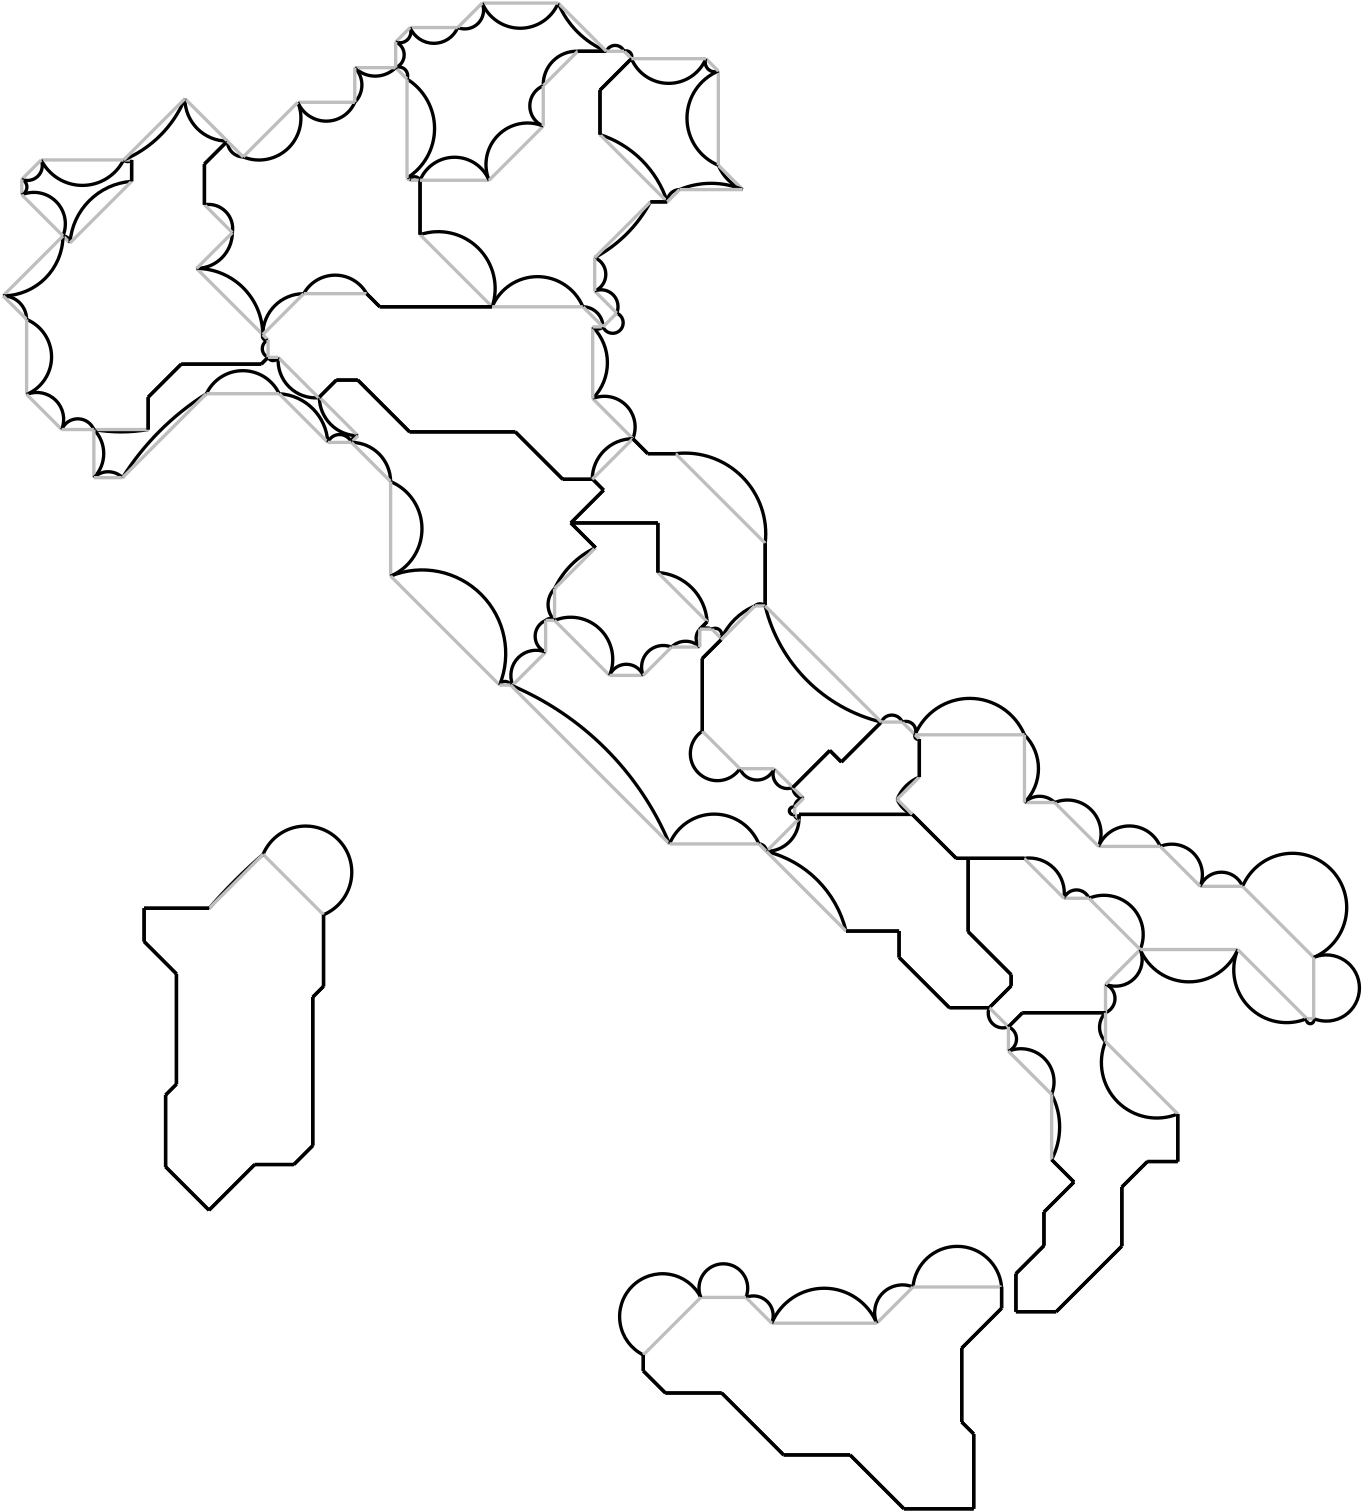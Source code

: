 <?xml version="1.0"?> 
<!DOCTYPE ipe SYSTEM "ipe.dtd"> 
<ipe version="70010" creator="Ipe 7.0.10"> 
<info created="D:20110803231932" modified="D:20110803231932"/> 
<ipestyle name="basic">
<pen name="heavier" value="0.8"/>
<pen name="fat" value="1.2"/>
<pen name="ultrafat" value="2"/>
<color name="red" value="1 0 0"/>
<color name="green" value="0 1 0"/>
<color name="blue" value="0 0 1"/>
<color name="yellow" value="1 1 0"/>
<color name="orange" value="1 0.647 0"/>
<color name="gold" value="1 0.843 0"/>
<color name="purple" value="0.627 0.125 0.941"/>
<color name="gray" value="0.745"/>
<color name="lightblue" value="0.678 0.847 0.902"/>
<color name="lightcyan" value="0.878 1 1"/>
<color name="lightgray" value="0.827"/>
<color name="lightgreen" value="0.565 0.933 0.565"/>
<color name="lightyellow" value="1 1 0.878"/>
<dashstyle name="dashed" value="[4] 0"/>
<dashstyle name="dotted" value="[1 3] 0"/>
<dashstyle name="dash dotted" value="[4 2 1 2] 0"/>
<dashstyle name="dash dot dotted" value="[4 2 1 2 1 2] 0"/>
</ipestyle>
<page>
<layer name="alpha"/>
<layer name="beta"/>
<view layers="beta alpha" active="beta"/>
<path layer="beta" stroke="black" pen="fat">
135.66 302.985 m 
112.23 302.985 l 
</path> 
<path layer="beta" stroke="black" pen="fat">
112.23 302.985 m 
112.23 290.99 l 
</path> 
<path layer="beta" stroke="black" pen="fat">
112.23 290.99 m 
123.871 279.348 l 
</path> 
<path layer="beta" stroke="black" pen="fat">
123.871 279.348 m 
123.871 239.644 l 
</path> 
<path layer="beta" stroke="black" pen="fat">
123.871 239.644 m 
119.96 235.733 l 
</path> 
<path layer="beta" stroke="black" pen="fat">
119.96 235.733 m 
119.96 209.906 l 
</path> 
<path layer="beta" stroke="black" pen="fat">
119.96 209.906 m 
135.589 194.278 l 
</path> 
<path layer="beta" stroke="black" pen="fat">
135.589 194.278 m 
152.019 210.708 l 
</path> 
<path layer="beta" stroke="black" pen="fat">
152.019 210.708 m 
166.127 210.708 l 
</path> 
<path layer="beta" stroke="black" pen="fat">
166.127 210.708 m 
172.941 217.521 l 
</path> 
<path layer="beta" stroke="black" pen="fat">
172.941 217.521 m 
172.941 270.994 l 
</path> 
<path layer="beta" stroke="black" pen="fat">
172.941 270.994 m 
176.822 274.875 l 
</path> 
<path layer="beta" stroke="black" pen="fat">
176.822 274.875 m 
176.822 300.64 l 
</path> 
<path layer="beta" stroke="black" pen="fat">
294.497 557.262 m 
300.568 557.262 l 
</path> 
<path layer="beta" stroke="black" pen="fat">
303.55 466.629 m 
293.548 466.629 l 
</path> 
<path layer="beta" stroke="black" pen="fat">
293.548 466.629 m 
288.166 472.011 l 
</path> 
<path layer="beta" stroke="black" pen="fat">
335.819 411.808 m 
335.819 434.36 l 
</path> 
<path layer="beta" stroke="black" pen="fat">
291.933 142.167 m 
291.933 136.42 l 
</path> 
<path layer="beta" stroke="black" pen="fat">
291.933 136.42 m 
299.884 128.47 l 
</path> 
<path layer="beta" stroke="black" pen="fat">
299.884 128.47 m 
320.155 128.47 l 
</path> 
<path layer="beta" stroke="black" pen="fat">
320.155 128.47 m 
342.467 106.158 l 
</path> 
<path layer="beta" stroke="black" pen="fat">
342.467 106.158 m 
366.384 106.158 l 
</path> 
<path layer="beta" stroke="black" pen="fat">
366.384 106.158 m 
385.754 86.7874 l 
</path> 
<path layer="beta" stroke="black" pen="fat">
385.754 86.7874 m 
410.885 86.7874 l 
</path> 
<path layer="beta" stroke="black" pen="fat">
410.885 86.7874 m 
410.885 113.716 l 
</path> 
<path layer="beta" stroke="black" pen="fat">
410.885 113.716 m 
406.568 118.034 l 
</path> 
<path layer="beta" stroke="black" pen="fat">
406.568 118.034 m 
406.568 144.618 l 
</path> 
<path layer="beta" stroke="black" pen="fat">
406.568 144.618 m 
420.922 158.972 l 
</path> 
<path layer="beta" stroke="black" pen="fat">
420.922 158.972 m 
420.922 166.633 l 
</path> 
<path layer="beta" stroke="black" pen="fat">
107.726 572.361 m 
107.726 564.655 l 
</path> 
<path layer="beta" stroke="black" pen="fat">
107.726 572.361 m 
2.04211 0 0 -2.04211 106.286 573.809 104.847 572.361 a 
</path> 
<path layer="alpha" stroke="gray" pen="fat">
107.726 572.361 m 
104.847 572.361 l 
</path> 
<path layer="beta" stroke="black" pen="fat">
83.0138 545.004 m 
2.53578 0 0 -2.53578 83.0088 542.468 85.5446 542.474 a 
</path> 
<path layer="alpha" stroke="gray" pen="fat">
83.0138 545.004 m 
85.5446 542.474 l 
</path> 
<path layer="beta" stroke="black" pen="fat">
85.5446 542.474 m 
23.9387 0 0 -23.9387 109.423 540.777 107.726 564.655 a 
</path> 
<path layer="alpha" stroke="gray" pen="fat">
85.5446 542.474 m 
107.726 564.655 l 
</path> 
<path layer="beta" stroke="black" pen="fat">
107.726 564.655 m 
107.726 572.361 l 
</path> 
<path layer="beta" stroke="black" pen="fat">
131.113 533.311 m 
23.951 0 0 -23.951 130.996 509.36 154.947 509.477 a 
</path> 
<path layer="alpha" stroke="gray" pen="fat">
131.113 533.311 m 
154.947 509.477 l 
</path> 
<path layer="beta" stroke="black" pen="fat">
143.994 546.192 m 
12.9586 0 0 -12.9586 131.035 546.269 131.113 533.311 a 
</path> 
<path layer="alpha" stroke="gray" pen="fat">
143.994 546.192 m 
131.113 533.311 l 
</path> 
<path layer="beta" stroke="black" pen="fat">
133.943 556.242 m 
8.71979 0 0 -8.71979 135.396 547.644 143.994 546.192 a 
</path> 
<path layer="alpha" stroke="gray" pen="fat">
133.943 556.242 m 
143.994 546.192 l 
</path> 
<path layer="beta" stroke="black" pen="fat">
133.943 570.883 m 
133.943 556.242 l 
</path> 
<path layer="beta" stroke="black" pen="fat">
142.206 579.146 m 
133.943 570.883 l 
</path> 
<path layer="beta" stroke="black" pen="fat">
113.694 475.317 m 
56.7333 0 0 -56.7333 103.913 531.201 94.1332 475.317 a 
</path> 
<path layer="alpha" stroke="gray" pen="fat">
113.694 475.317 m 
94.1332 475.317 l 
</path> 
<path layer="beta" stroke="black" pen="fat">
113.694 486.965 m 
113.694 475.317 l 
</path> 
<path layer="beta" stroke="black" pen="fat">
125.583 498.855 m 
113.694 486.965 l 
</path> 
<path layer="beta" stroke="black" pen="fat">
154.4 498.855 m 
125.583 498.855 l 
</path> 
<path layer="beta" stroke="black" pen="fat">
156.862 501.317 m 
154.4 498.855 l 
</path> 
<path layer="beta" stroke="black" pen="fat">
155.069 322.394 m 
-16.6108 0 0 16.6108 170.379 315.95 176.822 300.64 a 
</path> 
<path layer="alpha" stroke="gray" pen="fat">
155.069 322.394 m 
176.822 300.64 l 
</path> 
<path layer="beta" stroke="black" pen="fat">
135.66 302.985 m 
190.008 0 0 -190.008 279.369 178.684 155.069 322.394 a 
</path> 
<path layer="alpha" stroke="gray" pen="fat">
135.66 302.985 m 
155.069 322.394 l 
</path> 
<path layer="beta" stroke="black" pen="fat">
112.23 302.985 m 
135.66 302.985 l 
</path> 
<path layer="beta" stroke="black" pen="fat">
112.23 290.99 m 
112.23 302.985 l 
</path> 
<path layer="beta" stroke="black" pen="fat">
123.871 279.348 m 
112.23 290.99 l 
</path> 
<path layer="beta" stroke="black" pen="fat">
123.871 239.644 m 
123.871 279.348 l 
</path> 
<path layer="beta" stroke="black" pen="fat">
119.96 235.733 m 
123.871 239.644 l 
</path> 
<path layer="beta" stroke="black" pen="fat">
119.96 209.906 m 
119.96 235.733 l 
</path> 
<path layer="beta" stroke="black" pen="fat">
135.589 194.278 m 
119.96 209.906 l 
</path> 
<path layer="beta" stroke="black" pen="fat">
152.019 210.708 m 
135.589 194.278 l 
</path> 
<path layer="beta" stroke="black" pen="fat">
166.127 210.708 m 
152.019 210.708 l 
</path> 
<path layer="beta" stroke="black" pen="fat">
172.941 217.521 m 
166.127 210.708 l 
</path> 
<path layer="beta" stroke="black" pen="fat">
172.941 270.994 m 
172.941 217.521 l 
</path> 
<path layer="beta" stroke="black" pen="fat">
176.822 274.875 m 
172.941 270.994 l 
</path> 
<path layer="beta" stroke="black" pen="fat">
176.822 300.64 m 
176.822 274.875 l 
</path> 
<path layer="beta" stroke="black" pen="fat">
113.694 475.317 m 
113.694 486.965 l 
</path> 
<path layer="beta" stroke="black" pen="fat">
113.694 486.965 m 
125.583 498.855 l 
</path> 
<path layer="beta" stroke="black" pen="fat">
125.583 498.855 m 
154.4 498.855 l 
</path> 
<path layer="beta" stroke="black" pen="fat">
154.4 498.855 m 
156.862 501.317 l 
</path> 
<path layer="beta" stroke="black" pen="fat">
133.943 556.242 m 
133.943 570.883 l 
</path> 
<path layer="beta" stroke="black" pen="fat">
133.943 570.883 m 
142.206 579.146 l 
</path> 
<path layer="beta" stroke="black" pen="fat">
211.568 545.464 m 
20.4747 0 0 -20.4747 218.131 526.07 237.525 519.506 a 
</path> 
<path layer="alpha" stroke="gray" pen="fat">
211.568 545.464 m 
237.525 519.506 l 
</path> 
<path layer="beta" stroke="black" pen="fat">
211.568 565.043 m 
211.568 545.464 l 
</path> 
<path layer="beta" stroke="black" pen="fat">
207.705 565.043 m 
2.091 0 0 -2.091 209.636 564.242 211.568 565.043 a 
</path> 
<path layer="alpha" stroke="gray" pen="fat">
207.705 565.043 m 
211.568 565.043 l 
</path> 
<path layer="beta" stroke="black" pen="fat">
206.875 565.873 m 
0.636057 0 0 -0.636057 207.116 565.285 207.705 565.043 a 
</path> 
<path layer="alpha" stroke="gray" pen="fat">
206.875 565.873 m 
207.705 565.043 l 
</path> 
<path layer="beta" stroke="black" pen="fat">
206.875 601.491 m 
20.9469 0 0 -20.9469 195.847 583.682 206.875 565.873 a 
</path> 
<path layer="alpha" stroke="gray" pen="fat">
206.875 601.491 m 
206.875 565.873 l 
</path> 
<path layer="beta" stroke="black" pen="fat">
202.789 605.578 m 
3.134 0 0 -3.134 203.974 602.677 206.875 601.491 a 
</path> 
<path layer="alpha" stroke="gray" pen="fat">
202.789 605.578 m 
206.875 601.491 l 
</path> 
<path layer="beta" stroke="black" pen="fat">
197.06 519.506 m 
192.338 524.228 l 
</path> 
<path layer="beta" stroke="black" pen="fat">
237.525 519.506 m 
197.06 519.506 l 
</path> 
<path layer="beta" stroke="black" pen="fat">
189.243 473.06 m 
14.0103 0 0 -14.0103 189.318 487.07 175.308 486.996 a 
</path> 
<path layer="alpha" stroke="gray" pen="fat">
189.243 473.06 m 
175.308 486.996 l 
</path> 
<path layer="beta" stroke="black" pen="fat">
186.87 470.687 m 
2.38723 0 0 -2.38723 189.257 470.673 189.243 473.06 a 
</path> 
<path layer="alpha" stroke="gray" pen="fat">
186.87 470.687 m 
189.243 473.06 l 
</path> 
<path layer="beta" stroke="black" pen="fat">
273.74 457.4 m 
277.649 453.49 l 
</path> 
<path layer="beta" stroke="black" pen="fat">
273.555 457.4 m 
273.74 457.4 l 
</path> 
<path layer="beta" stroke="black" pen="fat">
277.649 453.49 m 
265.851 441.692 l 
</path> 
<path layer="beta" stroke="black" pen="fat">
262.937 457.4 m 
273.555 457.4 l 
</path> 
<path layer="beta" stroke="black" pen="fat">
245.857 474.48 m 
262.937 457.4 l 
</path> 
<path layer="beta" stroke="black" pen="fat">
207.794 474.48 m 
245.857 474.48 l 
</path> 
<path layer="beta" stroke="black" pen="fat">
189.156 493.118 m 
207.794 474.48 l 
</path> 
<path layer="beta" stroke="black" pen="fat">
181.43 493.118 m 
189.156 493.118 l 
</path> 
<path layer="beta" stroke="black" pen="fat">
175.308 486.996 m 
181.43 493.118 l 
</path> 
<path layer="beta" stroke="black" pen="fat">
265.851 441.692 m 
274.765 432.778 l 
</path> 
<path layer="beta" stroke="black" pen="fat">
278.643 611.499 m 
268.345 611.499 l 
</path> 
<path layer="beta" stroke="black" pen="fat">
156.862 507.561 m 
1.46818 0 0 -1.46818 156.305 508.92 154.947 509.477 a 
</path> 
<path layer="alpha" stroke="gray" pen="fat">
156.862 507.561 m 
154.947 509.477 l 
</path> 
<path layer="beta" stroke="black" pen="fat">
156.862 501.317 m 
3.38313 0 0 -3.38313 158.165 504.439 156.862 507.561 a 
</path> 
<path layer="alpha" stroke="gray" pen="fat">
156.862 501.317 m 
156.862 507.561 l 
</path> 
<path layer="beta" stroke="black" pen="fat">
175.308 486.996 m 
0.20293 0 0 -0.20293 175.111 486.947 175.061 486.75 a 
</path> 
<path layer="alpha" stroke="gray" pen="fat">
175.308 486.996 m 
175.061 486.75 l 
</path> 
<path layer="beta" stroke="black" pen="fat">
175.061 486.75 m 
13.5433 0 0 -13.5433 173.995 500.251 160.494 501.317 a 
</path> 
<path layer="alpha" stroke="gray" pen="fat">
175.061 486.75 m 
160.494 501.317 l 
</path> 
<path layer="beta" stroke="black" pen="fat">
160.494 501.317 m 
1.97204 0 0 -1.97204 158.678 502.086 156.862 501.317 a 
</path> 
<path layer="alpha" stroke="gray" pen="fat">
160.494 501.317 m 
156.862 501.317 l 
</path> 
<path layer="beta" stroke="black" pen="fat">
154.947 509.477 m 
14.8004 0 0 -14.8004 169.747 509.428 169.698 524.228 a 
</path> 
<path layer="alpha" stroke="gray" pen="fat">
154.947 509.477 m 
169.698 524.228 l 
</path> 
<path layer="beta" stroke="black" pen="fat">
169.698 524.228 m 
12.9482 0 0 -12.9482 181.018 517.942 192.338 524.228 a 
</path> 
<path layer="alpha" stroke="gray" pen="fat">
169.698 524.228 m 
192.338 524.228 l 
</path> 
<path layer="beta" stroke="black" pen="fat">
192.338 524.228 m 
197.06 519.506 l 
</path> 
<path layer="beta" stroke="black" pen="fat">
197.06 519.506 m 
237.525 519.506 l 
</path> 
<path layer="beta" stroke="black" pen="fat">
273.555 457.4 m 
262.937 457.4 l 
</path> 
<path layer="beta" stroke="black" pen="fat">
262.937 457.4 m 
245.857 474.48 l 
</path> 
<path layer="beta" stroke="black" pen="fat">
245.857 474.48 m 
207.794 474.48 l 
</path> 
<path layer="beta" stroke="black" pen="fat">
207.794 474.48 m 
189.156 493.118 l 
</path> 
<path layer="beta" stroke="black" pen="fat">
189.156 493.118 m 
181.43 493.118 l 
</path> 
<path layer="beta" stroke="black" pen="fat">
181.43 493.118 m 
175.308 486.996 l 
</path> 
<path layer="beta" stroke="black" pen="fat">
273.72 486.456 m 
11.0742 0 0 -11.0742 277.918 476.208 288.166 472.011 a 
</path> 
<path layer="alpha" stroke="gray" pen="fat">
273.72 486.456 m 
288.166 472.011 l 
</path> 
<path layer="beta" stroke="black" pen="fat">
273.72 512.265 m 
18.3614 0 0 -18.3614 260.658 499.36 273.72 486.456 a 
</path> 
<path layer="alpha" stroke="gray" pen="fat">
273.72 512.265 m 
273.72 486.456 l 
</path> 
<path layer="beta" stroke="black" pen="fat">
277.435 512.265 m 
2.62806 0 0 -2.62806 275.577 514.124 273.72 512.265 a 
</path> 
<path layer="alpha" stroke="gray" pen="fat">
277.435 512.265 m 
273.72 512.265 l 
</path> 
<path layer="beta" stroke="black" pen="fat">
270.194 519.506 m 
7.29047 0 0 -7.29047 270.144 512.216 277.435 512.265 a 
</path> 
<path layer="alpha" stroke="gray" pen="fat">
270.194 519.506 m 
277.435 512.265 l 
</path> 
<path layer="beta" stroke="black" pen="fat">
237.525 519.506 m 
17.7217 0 0 -17.7217 253.859 512.633 270.194 519.506 a 
</path> 
<path layer="alpha" stroke="gray" pen="fat">
237.525 519.506 m 
270.194 519.506 l 
</path> 
<path layer="beta" stroke="black" pen="fat">
211.568 545.464 m 
211.568 565.043 l 
</path> 
<path layer="beta" stroke="black" pen="fat">
211.568 565.043 m 
13.4449 0 0 -13.4449 223.986 559.891 236.405 565.043 a 
</path> 
<path layer="alpha" stroke="gray" pen="fat">
211.568 565.043 m 
236.405 565.043 l 
</path> 
<path layer="beta" stroke="black" pen="fat">
236.405 565.043 m 
14.9771 0 0 -14.9771 250.277 570.689 255.923 584.561 a 
</path> 
<path layer="alpha" stroke="gray" pen="fat">
236.405 565.043 m 
255.923 584.561 l 
</path> 
<path layer="beta" stroke="black" pen="fat">
255.923 584.561 m 
7.85784 0 0 -7.85784 258.935 591.818 255.923 599.076 a 
</path> 
<path layer="alpha" stroke="gray" pen="fat">
255.923 584.561 m 
255.923 599.076 l 
</path> 
<path layer="beta" stroke="black" pen="fat">
255.923 599.076 m 
12.0177 0 0 -12.0177 267.933 599.488 268.345 611.499 a 
</path> 
<path layer="alpha" stroke="gray" pen="fat">
255.923 599.076 m 
268.345 611.499 l 
</path> 
<path layer="beta" stroke="black" pen="fat">
268.345 611.499 m 
278.643 611.499 l 
</path> 
<path layer="beta" stroke="black" pen="fat">
276.341 581.489 m 
37.5757 0 0 -37.5757 264.806 545.727 300.568 557.262 a 
</path> 
<path layer="alpha" stroke="gray" pen="fat">
276.341 581.489 m 
300.568 557.262 l 
</path> 
<path layer="beta" stroke="black" pen="fat">
276.341 597.504 m 
276.341 581.489 l 
</path> 
<path layer="beta" stroke="black" pen="fat">
287.663 608.825 m 
276.341 597.504 l 
</path> 
<path layer="beta" stroke="black" pen="fat">
284.989 611.499 m 
2.05373 0 0 -2.05373 285.759 609.595 287.663 608.825 a 
</path> 
<path layer="alpha" stroke="gray" pen="fat">
284.989 611.499 m 
287.663 608.825 l 
</path> 
<path layer="beta" stroke="black" pen="fat">
278.643 611.499 m 
3.44675 0 0 -3.44675 281.816 610.153 284.989 611.499 a 
</path> 
<path layer="alpha" stroke="gray" pen="fat">
278.643 611.499 m 
284.989 611.499 l 
</path> 
<path layer="beta" stroke="black" pen="fat">
282.385 517.215 m 
-3.77664 0 0 3.77664 280.913 513.737 277.435 512.265 a 
</path> 
<path layer="alpha" stroke="gray" pen="fat">
282.385 517.215 m 
277.435 512.265 l 
</path> 
<path layer="beta" stroke="black" pen="fat">
274.433 525.167 m 
6.0963 0 0 -6.0963 276.743 519.526 282.385 517.215 a 
</path> 
<path layer="alpha" stroke="gray" pen="fat">
274.433 525.167 m 
282.385 517.215 l 
</path> 
<path layer="beta" stroke="black" pen="fat">
274.433 537.198 m 
6.51651 0 0 -6.51651 271.927 531.182 274.433 525.167 a 
</path> 
<path layer="alpha" stroke="gray" pen="fat">
274.433 537.198 m 
274.433 525.167 l 
</path> 
<path layer="beta" stroke="black" pen="fat">
294.497 557.262 m 
48.9612 0 0 -48.9612 251.329 580.365 274.433 537.198 a 
</path> 
<path layer="alpha" stroke="gray" pen="fat">
294.497 557.262 m 
274.433 537.198 l 
</path> 
<path layer="beta" stroke="black" pen="fat">
300.568 557.262 m 
294.497 557.262 l 
</path> 
<path layer="beta" stroke="black" pen="fat">
259.998 406.593 m 
8.12546 0 0 -8.12546 265.78 412.302 259.998 418.011 a 
</path> 
<path layer="alpha" stroke="gray" pen="fat">
259.998 406.593 m 
259.998 418.011 l 
</path> 
<path layer="beta" stroke="black" pen="fat">
259.998 418.011 m 
30.7458 0 0 -30.7458 287.83 404.946 274.765 432.778 a 
</path> 
<path layer="alpha" stroke="gray" pen="fat">
259.998 418.011 m 
274.765 432.778 l 
</path> 
<path layer="beta" stroke="black" pen="fat">
274.765 432.778 m 
265.851 441.692 l 
</path> 
<path layer="beta" stroke="black" pen="fat">
297.184 423.834 m 
18.9274 0 0 -18.9274 296.026 404.942 314.918 406.1 a 
</path> 
<path layer="alpha" stroke="gray" pen="fat">
297.184 423.834 m 
314.918 406.1 l 
</path> 
<path layer="beta" stroke="black" pen="fat">
297.184 441.692 m 
297.184 423.834 l 
</path> 
<path layer="beta" stroke="black" pen="fat">
265.851 441.692 m 
297.184 441.692 l 
</path> 
<path layer="beta" stroke="black" pen="fat">
314.918 406.1 m 
312.277 403.458 l 
</path> 
<path layer="beta" stroke="black" pen="fat">
276.341 581.489 m 
276.341 597.504 l 
</path> 
<path layer="beta" stroke="black" pen="fat">
276.341 597.504 m 
287.663 608.825 l 
</path> 
<path layer="beta" stroke="black" pen="fat">
277.649 453.49 m 
273.74 457.4 l 
</path> 
<path layer="beta" stroke="black" pen="fat">
273.74 457.4 m 
273.555 457.4 l 
</path> 
<path layer="beta" stroke="black" pen="fat">
265.851 441.692 m 
277.649 453.49 l 
</path> 
<path layer="beta" stroke="black" pen="fat">
273.555 457.4 m 
14.6643 0 0 -14.6643 288.219 457.347 288.166 472.011 a 
</path> 
<path layer="alpha" stroke="gray" pen="fat">
273.555 457.4 m 
288.166 472.011 l 
</path> 
<path layer="beta" stroke="black" pen="fat">
297.184 423.834 m 
297.184 441.692 l 
</path> 
<path layer="beta" stroke="black" pen="fat">
297.184 441.692 m 
265.851 441.692 l 
</path> 
<path layer="beta" stroke="black" pen="fat">
312.277 403.458 m 
314.918 406.1 l 
</path> 
<path layer="beta" stroke="black" pen="fat">
303.55 466.629 m 
29.0567 0 0 -29.0567 306.963 437.773 335.819 434.36 a 
</path> 
<path layer="alpha" stroke="gray" pen="fat">
303.55 466.629 m 
335.819 434.36 l 
</path> 
<path layer="beta" stroke="black" pen="fat">
293.548 466.629 m 
303.55 466.629 l 
</path> 
<path layer="beta" stroke="black" pen="fat">
288.166 472.011 m 
293.548 466.629 l 
</path> 
<path layer="beta" stroke="black" pen="fat">
335.819 434.36 m 
335.819 411.808 l 
</path> 
<path layer="beta" stroke="black" pen="fat">
244.161 383.331 m 
0.418904 0 0 -0.418904 244.547 383.169 244.934 383.331 a 
</path> 
<path layer="alpha" stroke="gray" pen="fat">
244.161 383.331 m 
244.934 383.331 l 
</path> 
<path layer="beta" stroke="black" pen="fat">
244.934 383.331 m 
9.08247 0 0 -9.08247 253.34 386.77 256.779 395.176 a 
</path> 
<path layer="alpha" stroke="gray" pen="fat">
244.934 383.331 m 
256.779 395.176 l 
</path> 
<path layer="beta" stroke="black" pen="fat">
256.779 395.176 m 
6.20151 0 0 -6.20151 259.202 400.884 256.779 406.593 a 
</path> 
<path layer="alpha" stroke="gray" pen="fat">
256.779 395.176 m 
256.779 406.593 l 
</path> 
<path layer="beta" stroke="black" pen="fat">
256.779 406.593 m 
2.2868 0 0 -2.2868 258.388 404.969 259.998 406.593 a 
</path> 
<path layer="alpha" stroke="gray" pen="fat">
256.779 406.593 m 
259.998 406.593 l 
</path> 
<path layer="beta" stroke="black" pen="fat">
259.998 406.593 m 
15.1524 0 0 -15.1524 265.787 392.59 279.79 386.801 a 
</path> 
<path layer="alpha" stroke="gray" pen="fat">
259.998 406.593 m 
279.79 386.801 l 
</path> 
<path layer="beta" stroke="black" pen="fat">
279.79 386.801 m 
6.57142 0 0 -6.57142 285.842 384.24 291.894 386.801 a 
</path> 
<path layer="alpha" stroke="gray" pen="fat">
279.79 386.801 m 
291.894 386.801 l 
</path> 
<path layer="beta" stroke="black" pen="fat">
291.894 386.801 m 
7.81395 0 0 -7.81395 299.124 389.765 302.088 396.995 a 
</path> 
<path layer="alpha" stroke="gray" pen="fat">
291.894 386.801 m 
302.088 396.995 l 
</path> 
<path layer="beta" stroke="black" pen="fat">
302.088 396.995 m 
7.22808 0 0 -7.22808 307.182 391.868 312.277 396.995 a 
</path> 
<path layer="alpha" stroke="gray" pen="fat">
302.088 396.995 m 
312.277 396.995 l 
</path> 
<path layer="beta" stroke="black" pen="fat">
312.277 396.995 m 
4.593 0 0 -4.593 315.541 400.227 312.277 403.458 a 
</path> 
<path layer="alpha" stroke="gray" pen="fat">
312.277 396.995 m 
312.277 403.458 l 
</path> 
<path layer="beta" stroke="black" pen="fat">
312.277 403.458 m 
5.74721 0 0 -5.74721 314.462 398.143 316.648 403.458 a 
</path> 
<path layer="alpha" stroke="gray" pen="fat">
312.277 403.458 m 
316.648 403.458 l 
</path> 
<path layer="beta" stroke="black" pen="fat">
316.648 403.458 m 
2.37688 0 0 -2.37688 317.815 401.388 319.886 400.22 a 
</path> 
<path layer="alpha" stroke="gray" pen="fat">
316.648 403.458 m 
319.886 400.22 l 
</path> 
<path layer="beta" stroke="black" pen="fat">
319.886 400.22 m 
0.54583 0 0 -0.54583 319.439 399.907 319.886 399.593 a 
</path> 
<path layer="alpha" stroke="gray" pen="fat">
319.886 400.22 m 
319.886 399.593 l 
</path> 
<path layer="beta" stroke="black" pen="fat">
313.186 392.893 m 
313.186 366.736 l 
</path> 
<path layer="beta" stroke="black" pen="fat">
319.886 399.593 m 
313.186 392.893 l 
</path> 
<path layer="beta" stroke="black" pen="fat">
347.996 335.196 m 
11.8148 0 0 -11.8148 336.181 335.253 336.238 323.438 a 
</path> 
<path layer="alpha" stroke="gray" pen="fat">
347.996 335.196 m 
336.238 323.438 l 
</path> 
<path layer="beta" stroke="black" pen="fat">
319.886 399.593 m 
22.7349 0 0 -22.7349 340.864 390.83 332.1 411.808 a 
</path> 
<path layer="alpha" stroke="gray" pen="fat">
319.886 399.593 m 
332.1 411.808 l 
</path> 
<path layer="beta" stroke="black" pen="fat">
332.1 411.808 m 
2.6329 0 0 -2.6329 333.959 409.944 335.819 411.808 a 
</path> 
<path layer="alpha" stroke="gray" pen="fat">
332.1 411.808 m 
335.819 411.808 l 
</path> 
<path layer="beta" stroke="black" pen="fat">
345.792 346.461 m 
5.17239 0 0 -5.17239 343.815 351.241 339.035 353.217 a 
</path> 
<path layer="alpha" stroke="gray" pen="fat">
345.792 346.461 m 
339.035 353.217 l 
</path> 
<path layer="beta" stroke="black" pen="fat">
339.035 353.217 m 
6.69122 0 0 -6.69122 332.869 355.817 326.704 353.217 a 
</path> 
<path layer="alpha" stroke="gray" pen="fat">
339.035 353.217 m 
326.704 353.217 l 
</path> 
<path layer="beta" stroke="black" pen="fat">
326.704 353.217 m 
-9.74358 0 0 9.74358 318.61 358.642 313.186 366.736 a 
</path> 
<path layer="alpha" stroke="gray" pen="fat">
326.704 353.217 m 
313.186 366.736 l 
</path> 
<path layer="beta" stroke="black" pen="fat">
313.186 366.736 m 
313.186 392.893 l 
</path> 
<path layer="beta" stroke="black" pen="fat">
313.186 392.893 m 
319.886 399.593 l 
</path> 
<path layer="beta" stroke="black" pen="fat">
359.093 359.762 m 
345.792 346.461 l 
</path> 
<path layer="beta" stroke="black" pen="fat">
363.241 355.614 m 
359.093 359.762 l 
</path> 
<path layer="beta" stroke="black" pen="fat">
377.627 370 m 
363.241 355.614 l 
</path> 
<path layer="beta" stroke="black" pen="fat">
349.671 342.582 m 
3.88541 0 0 -3.88541 349.677 346.467 345.792 346.461 a 
</path> 
<path layer="alpha" stroke="gray" pen="fat">
349.671 342.582 m 
345.792 346.461 l 
</path> 
<path layer="beta" stroke="black" pen="fat">
347.996 335.196 m 
1.58484 0 0 -1.58484 348.004 336.781 346.419 336.772 a 
</path> 
<path layer="alpha" stroke="gray" pen="fat">
347.996 335.196 m 
346.419 336.772 l 
</path> 
<path layer="beta" stroke="black" pen="fat">
346.419 336.772 m 
-1.38093 0 0 1.38093 345.898 338.051 346.419 339.33 a 
</path> 
<path layer="alpha" stroke="gray" pen="fat">
346.419 336.772 m 
346.419 339.33 l 
</path> 
<path layer="beta" stroke="black" pen="fat">
346.419 339.33 m 
3.26385 0 0 -3.26385 349.683 339.318 349.671 342.582 a 
</path> 
<path layer="alpha" stroke="gray" pen="fat">
346.419 339.33 m 
349.671 342.582 l 
</path> 
<path layer="beta" stroke="black" pen="fat">
345.792 346.461 m 
359.093 359.762 l 
</path> 
<path layer="beta" stroke="black" pen="fat">
359.093 359.762 m 
363.241 355.614 l 
</path> 
<path layer="beta" stroke="black" pen="fat">
363.241 355.614 m 
377.627 370 l 
</path> 
<path layer="beta" stroke="black" pen="fat">
391.318 363.868 m 
391.318 350.202 l 
</path> 
<path layer="beta" stroke="black" pen="fat">
385.186 370 m 
3.51604 0 0 -3.51604 386.503 366.74 389.763 365.422 a 
</path> 
<path layer="alpha" stroke="gray" pen="fat">
385.186 370 m 
389.763 365.422 l 
</path> 
<path layer="beta" stroke="black" pen="fat">
377.627 370 m 
4.09889 0 0 -4.09889 381.406 368.414 385.186 370 a 
</path> 
<path layer="alpha" stroke="gray" pen="fat">
377.627 370 m 
385.186 370 l 
</path> 
<path layer="beta" stroke="black" pen="fat">
347.996 336.758 m 
347.996 335.196 l 
</path> 
<path layer="beta" stroke="black" pen="fat">
388.787 336.758 m 
347.996 336.758 l 
</path> 
<path layer="beta" stroke="black" pen="fat">
389.024 166.633 m 
16.0092 0 0 -16.0092 404.973 165.246 420.922 166.633 a 
</path> 
<path layer="alpha" stroke="gray" pen="fat">
389.024 166.633 m 
420.922 166.633 l 
</path> 
<path layer="beta" stroke="black" pen="fat">
375.977 153.586 m 
9.99315 0 0 -9.99315 385.216 157.394 389.024 166.633 a 
</path> 
<path layer="alpha" stroke="gray" pen="fat">
375.977 153.586 m 
389.024 166.633 l 
</path> 
<path layer="beta" stroke="black" pen="fat">
338.167 153.586 m 
20.4858 0 0 -20.4858 357.072 145.695 375.977 153.586 a 
</path> 
<path layer="alpha" stroke="gray" pen="fat">
338.167 153.586 m 
375.977 153.586 l 
</path> 
<path layer="beta" stroke="black" pen="fat">
328.878 162.875 m 
7.1109 0 0 -7.1109 331.596 156.304 338.167 153.586 a 
</path> 
<path layer="alpha" stroke="gray" pen="fat">
328.878 162.875 m 
338.167 153.586 l 
</path> 
<path layer="beta" stroke="black" pen="fat">
312.641 162.875 m 
-8.77445 0 0 8.77445 320.759 166.204 328.878 162.875 a 
</path> 
<path layer="alpha" stroke="gray" pen="fat">
312.641 162.875 m 
328.878 162.875 l 
</path> 
<path layer="beta" stroke="black" pen="fat">
291.933 142.167 m 
-15.4324 0 0 15.4324 298.841 155.967 312.641 162.875 a 
</path> 
<path layer="alpha" stroke="gray" pen="fat">
291.933 142.167 m 
312.641 162.875 l 
</path> 
<path layer="beta" stroke="black" pen="fat">
291.933 136.42 m 
291.933 142.167 l 
</path> 
<path layer="beta" stroke="black" pen="fat">
299.884 128.47 m 
291.933 136.42 l 
</path> 
<path layer="beta" stroke="black" pen="fat">
320.155 128.47 m 
299.884 128.47 l 
</path> 
<path layer="beta" stroke="black" pen="fat">
342.467 106.158 m 
320.155 128.47 l 
</path> 
<path layer="beta" stroke="black" pen="fat">
366.384 106.158 m 
342.467 106.158 l 
</path> 
<path layer="beta" stroke="black" pen="fat">
385.754 86.7874 m 
366.384 106.158 l 
</path> 
<path layer="beta" stroke="black" pen="fat">
410.885 86.7874 m 
385.754 86.7874 l 
</path> 
<path layer="beta" stroke="black" pen="fat">
410.885 113.716 m 
410.885 86.7874 l 
</path> 
<path layer="beta" stroke="black" pen="fat">
406.568 118.034 m 
410.885 113.716 l 
</path> 
<path layer="beta" stroke="black" pen="fat">
406.568 144.618 m 
406.568 118.034 l 
</path> 
<path layer="beta" stroke="black" pen="fat">
420.922 158.972 m 
406.568 144.618 l 
</path> 
<path layer="beta" stroke="black" pen="fat">
420.922 166.633 m 
420.922 158.972 l 
</path> 
<path layer="beta" stroke="black" pen="fat">
347.996 335.196 m 
347.996 336.758 l 
</path> 
<path layer="beta" stroke="black" pen="fat">
347.996 336.758 m 
388.787 336.758 l 
</path> 
<path layer="beta" stroke="black" pen="fat">
408.892 294.535 m 
424.365 279.063 l 
</path> 
<path layer="beta" stroke="black" pen="fat">
408.892 320.936 m 
408.892 294.535 l 
</path> 
<path layer="beta" stroke="black" pen="fat">
424.365 275.05 m 
416.495 267.18 l 
</path> 
<path layer="beta" stroke="black" pen="fat">
424.365 279.063 m 
424.365 275.05 l 
</path> 
<path layer="beta" stroke="black" pen="fat">
404.61 320.936 m 
408.892 320.936 l 
</path> 
<path layer="beta" stroke="black" pen="fat">
388.787 336.758 m 
404.61 320.936 l 
</path> 
<path layer="beta" stroke="black" pen="fat">
384.018 294.755 m 
364.921 294.755 l 
</path> 
<path layer="beta" stroke="black" pen="fat">
384.018 285.284 m 
384.018 294.755 l 
</path> 
<path layer="beta" stroke="black" pen="fat">
402.122 267.18 m 
384.018 285.284 l 
</path> 
<path layer="beta" stroke="black" pen="fat">
416.495 267.18 m 
402.122 267.18 l 
</path> 
<path layer="beta" stroke="black" pen="fat">
424.365 279.063 m 
408.892 294.535 l 
</path> 
<path layer="beta" stroke="black" pen="fat">
408.892 294.535 m 
408.892 320.936 l 
</path> 
<path layer="beta" stroke="black" pen="fat">
416.495 267.18 m 
424.365 275.05 l 
</path> 
<path layer="beta" stroke="black" pen="fat">
424.365 275.05 m 
424.365 279.063 l 
</path> 
<path layer="beta" stroke="black" pen="fat">
452.374 306.569 m 
14.1315 0 0 -14.1315 457.774 293.51 470.833 288.11 a 
</path> 
<path layer="alpha" stroke="gray" pen="fat">
452.374 306.569 m 
470.833 288.11 l 
</path> 
<path layer="beta" stroke="black" pen="fat">
443.378 306.569 m 
4.86861 0 0 -4.86861 447.876 304.706 452.374 306.569 a 
</path> 
<path layer="alpha" stroke="gray" pen="fat">
443.378 306.569 m 
452.374 306.569 l 
</path> 
<path layer="beta" stroke="black" pen="fat">
429.011 320.936 m 
12.6791 0 0 -12.6791 430.83 308.388 443.378 306.569 a 
</path> 
<path layer="alpha" stroke="gray" pen="fat">
429.011 320.936 m 
443.378 306.569 l 
</path> 
<path layer="beta" stroke="black" pen="fat">
408.892 320.936 m 
429.011 320.936 l 
</path> 
<path layer="beta" stroke="black" pen="fat">
423.381 260.294 m 
5.29 0 0 -5.29 421.4 265.199 416.495 267.18 a 
</path> 
<path layer="alpha" stroke="gray" pen="fat">
423.381 260.294 m 
416.495 267.18 l 
</path> 
<path layer="beta" stroke="black" pen="fat">
458.333 275.61 m 
5.55495 0 0 -5.55495 456.198 270.482 458.333 265.353 a 
</path> 
<path layer="alpha" stroke="gray" pen="fat">
458.333 275.61 m 
458.333 265.353 l 
</path> 
<path layer="beta" stroke="black" pen="fat">
470.833 288.11 m 
9.59988 0 0 -9.59988 461.934 284.509 458.333 275.61 a 
</path> 
<path layer="alpha" stroke="gray" pen="fat">
470.833 288.11 m 
458.333 275.61 l 
</path> 
<path layer="beta" stroke="black" pen="fat">
428.44 265.353 m 
423.381 260.294 l 
</path> 
<path layer="beta" stroke="black" pen="fat">
458.333 265.353 m 
428.44 265.353 l 
</path> 
<path layer="beta" stroke="black" pen="fat">
423.381 260.294 m 
428.44 265.353 l 
</path> 
<path layer="beta" stroke="black" pen="fat">
428.44 265.353 m 
458.333 265.353 l 
</path> 
<path layer="beta" stroke="black" pen="fat">
446.987 204.413 m 
438.932 212.468 l 
</path> 
<path layer="beta" stroke="black" pen="fat">
436.168 193.594 m 
446.987 204.413 l 
</path> 
<path layer="beta" stroke="black" pen="fat">
436.168 181.503 m 
436.168 193.594 l 
</path> 
<path layer="beta" stroke="black" pen="fat">
426.074 171.409 m 
436.168 181.503 l 
</path> 
<path layer="beta" stroke="black" pen="fat">
426.074 157.721 m 
426.074 171.409 l 
</path> 
<path layer="beta" stroke="black" pen="fat">
440.576 157.721 m 
426.074 157.721 l 
</path> 
<path layer="beta" stroke="black" pen="fat">
464.21 181.354 m 
440.576 157.721 l 
</path> 
<path layer="beta" stroke="black" pen="fat">
464.21 202.598 m 
464.21 181.354 l 
</path> 
<path layer="beta" stroke="black" pen="fat">
473.394 211.783 m 
464.21 202.598 l 
</path> 
<path layer="beta" stroke="black" pen="fat">
484.342 211.783 m 
473.394 211.783 l 
</path> 
<path layer="beta" stroke="black" pen="fat">
484.342 228.933 m 
484.342 211.783 l 
</path> 
<path layer="beta" stroke="black" pen="fat">
391.318 363.868 m 
1.19155 0 0 -1.19155 390.865 364.97 389.763 365.422 a 
</path> 
<path layer="alpha" stroke="gray" pen="fat">
391.318 363.868 m 
389.763 365.422 l 
</path> 
<path layer="beta" stroke="black" pen="fat">
388.787 336.758 m 
10.1577 0 0 -10.1577 392.704 346.13 383.331 342.215 a 
</path> 
<path layer="alpha" stroke="gray" pen="fat">
388.787 336.758 m 
383.331 342.215 l 
</path> 
<path layer="beta" stroke="black" pen="fat">
383.331 342.215 m 
14.503 0 0 -14.503 396.77 336.763 391.318 350.202 a 
</path> 
<path layer="alpha" stroke="gray" pen="fat">
383.331 342.215 m 
391.318 350.202 l 
</path> 
<path layer="beta" stroke="black" pen="fat">
391.318 350.202 m 
391.318 363.868 l 
</path> 
<path layer="beta" stroke="black" pen="fat">
408.892 320.936 m 
404.61 320.936 l 
</path> 
<path layer="beta" stroke="black" pen="fat">
404.61 320.936 m 
388.787 336.758 l 
</path> 
<path layer="beta" stroke="black" pen="fat">
429.011 320.936 m 
408.892 320.936 l 
</path> 
<path layer="beta" stroke="black" pen="fat">
507.684 310.865 m 
-19.5164 0 0 19.5164 525.65 303.242 533.274 285.276 a 
</path> 
<path layer="alpha" stroke="gray" pen="fat">
507.684 310.865 m 
533.274 285.276 l 
</path> 
<path layer="beta" stroke="black" pen="fat">
492.403 310.865 m 
8.27785 0 0 -8.27785 500.043 307.68 507.684 310.865 a 
</path> 
<path layer="alpha" stroke="gray" pen="fat">
492.403 310.865 m 
507.684 310.865 l 
</path> 
<path layer="beta" stroke="black" pen="fat">
478.029 325.239 m 
11.0408 0 0 -11.0408 482.167 315.003 492.403 310.865 a 
</path> 
<path layer="alpha" stroke="gray" pen="fat">
478.029 325.239 m 
492.403 310.865 l 
</path> 
<path layer="beta" stroke="black" pen="fat">
455.822 325.239 m 
12.056 0 0 -12.056 466.925 320.542 478.029 325.239 a 
</path> 
<path layer="alpha" stroke="gray" pen="fat">
455.822 325.239 m 
478.029 325.239 l 
</path> 
<path layer="beta" stroke="black" pen="fat">
440.033 341.029 m 
12.1018 0 0 -12.1018 444.626 329.833 455.822 325.239 a 
</path> 
<path layer="alpha" stroke="gray" pen="fat">
440.033 341.029 m 
455.822 325.239 l 
</path> 
<path layer="beta" stroke="black" pen="fat">
429.153 341.029 m 
7.69624 0 0 -7.69624 434.593 335.585 440.033 341.029 a 
</path> 
<path layer="alpha" stroke="gray" pen="fat">
429.153 341.029 m 
440.033 341.029 l 
</path> 
<path layer="beta" stroke="black" pen="fat">
429.153 365.422 m 
17.272 0 0 -17.272 416.923 353.226 429.153 341.029 a 
</path> 
<path layer="alpha" stroke="gray" pen="fat">
429.153 365.422 m 
429.153 341.029 l 
</path> 
<path layer="beta" stroke="black" pen="fat">
389.763 365.422 m 
21.3512 0 0 -21.3512 409.458 357.177 429.153 365.422 a 
</path> 
<path layer="alpha" stroke="gray" pen="fat">
389.763 365.422 m 
429.153 365.422 l 
</path> 
<path layer="beta" stroke="black" pen="fat">
505.947 288.11 m 
19.0667 0 0 -19.0667 488.39 295.546 470.833 288.11 a 
</path> 
<path layer="alpha" stroke="gray" pen="fat">
505.947 288.11 m 
470.833 288.11 l 
</path> 
<path layer="beta" stroke="black" pen="fat">
530.813 263.245 m 
19.0318 0 0 -19.0318 523.531 280.829 505.947 288.11 a 
</path> 
<path layer="alpha" stroke="gray" pen="fat">
530.813 263.245 m 
505.947 288.11 l 
</path> 
<path layer="beta" stroke="black" pen="fat">
533.274 263.245 m 
-1.32799 0 0 1.32799 532.043 262.746 530.813 263.245 a 
</path> 
<path layer="alpha" stroke="gray" pen="fat">
533.274 263.245 m 
530.813 263.245 l 
</path> 
<path layer="beta" stroke="black" pen="fat">
533.274 285.276 m 
-11.9205 0 0 11.9205 537.83 274.26 533.274 263.245 a 
</path> 
<path layer="alpha" stroke="gray" pen="fat">
533.274 285.276 m 
533.274 263.245 l 
</path> 
<path layer="beta" stroke="black" pen="fat">
104.847 572.361 m 
16.5919 0 0 -16.5919 90.0122 579.793 75.1778 572.361 a 
</path> 
<path layer="alpha" stroke="gray" pen="fat">
104.847 572.361 m 
75.1778 572.361 l 
</path> 
<path layer="beta" stroke="black" pen="fat">
75.1778 572.361 m 
5.35816 0 0 -5.35816 70.2191 570.331 68.1896 565.372 a 
</path> 
<path layer="alpha" stroke="gray" pen="fat">
75.1778 572.361 m 
68.1896 565.372 l 
</path> 
<path layer="beta" stroke="black" pen="fat">
68.1896 565.372 m 
3.00369 0 0 -3.00369 67.0316 562.601 68.1896 559.829 a 
</path> 
<path layer="alpha" stroke="gray" pen="fat">
68.1896 565.372 m 
68.1896 559.829 l 
</path> 
<path layer="beta" stroke="black" pen="fat">
68.1896 559.829 m 
11.3476 0 0 -11.3476 72.5289 549.344 83.0138 545.004 a 
</path> 
<path layer="alpha" stroke="gray" pen="fat">
68.1896 559.829 m 
83.0138 545.004 l 
</path> 
<path layer="beta" stroke="black" pen="fat">
142.206 579.146 m 
15.2936 0 0 -15.2936 142.212 594.44 126.919 594.433 a 
</path> 
<path layer="alpha" stroke="gray" pen="fat">
142.206 579.146 m 
126.919 594.433 l 
</path> 
<path layer="beta" stroke="black" pen="fat">
126.919 594.433 m 
40.8806 0 0 -40.8806 89.1653 610.114 104.847 572.361 a 
</path> 
<path layer="alpha" stroke="gray" pen="fat">
126.919 594.433 m 
104.847 572.361 l 
</path> 
<path layer="beta" stroke="black" pen="fat">
83.0138 545.004 m 
21.6627 0 0 -21.6627 61.3513 545.101 61.4487 523.439 a 
</path> 
<path layer="alpha" stroke="gray" pen="fat">
83.0138 545.004 m 
61.4487 523.439 l 
</path> 
<path layer="beta" stroke="black" pen="fat">
61.4487 523.439 m 
8.53712 0 0 -8.53712 61.3956 514.902 69.9326 514.955 a 
</path> 
<path layer="alpha" stroke="gray" pen="fat">
61.4487 523.439 m 
69.9326 514.955 l 
</path> 
<path layer="beta" stroke="black" pen="fat">
69.9326 514.955 m 
14.6385 0 0 -14.6385 64.2738 501.454 69.9326 487.954 a 
</path> 
<path layer="alpha" stroke="gray" pen="fat">
69.9326 514.955 m 
69.9326 487.954 l 
</path> 
<path layer="beta" stroke="black" pen="fat">
69.9326 487.954 m 
9.7087 0 0 -9.7087 73.5667 478.951 82.5696 475.317 a 
</path> 
<path layer="alpha" stroke="gray" pen="fat">
69.9326 487.954 m 
82.5696 475.317 l 
</path> 
<path layer="beta" stroke="black" pen="fat">
82.5696 475.317 m 
6.26377 0 0 -6.26377 88.3514 472.908 94.1332 475.317 a 
</path> 
<path layer="alpha" stroke="gray" pen="fat">
82.5696 475.317 m 
94.1332 475.317 l 
</path> 
<path layer="beta" stroke="black" pen="fat">
94.1332 475.317 m 
12.3171 0 0 -12.3171 85.3755 466.656 94.1332 457.995 a 
</path> 
<path layer="alpha" stroke="gray" pen="fat">
94.1332 475.317 m 
94.1332 457.995 l 
</path> 
<path layer="beta" stroke="black" pen="fat">
94.1332 457.995 m 
7.33996 0 0 -7.33996 99.295 452.777 104.457 457.995 a 
</path> 
<path layer="alpha" stroke="gray" pen="fat">
94.1332 457.995 m 
104.457 457.995 l 
</path> 
<path layer="beta" stroke="black" pen="fat">
104.457 457.995 m 
96.6527 0 0 -96.6527 186.217 406.448 134.67 488.208 a 
</path> 
<path layer="alpha" stroke="gray" pen="fat">
104.457 457.995 m 
134.67 488.208 l 
</path> 
<path layer="beta" stroke="black" pen="fat">
134.67 488.208 m 
14.473 0 0 -14.473 147.757 482.028 160.844 488.208 a 
</path> 
<path layer="alpha" stroke="gray" pen="fat">
134.67 488.208 m 
160.844 488.208 l 
</path> 
<path layer="beta" stroke="black" pen="fat">
160.844 488.208 m 
18.5321 0 0 -18.5321 159.859 469.702 178.365 470.687 a 
</path> 
<path layer="alpha" stroke="gray" pen="fat">
160.844 488.208 m 
178.365 470.687 l 
</path> 
<path layer="beta" stroke="black" pen="fat">
178.365 470.687 m 
4.60921 0 0 -4.60921 182.617 468.909 186.87 470.687 a 
</path> 
<path layer="alpha" stroke="gray" pen="fat">
178.365 470.687 m 
186.87 470.687 l 
</path> 
<path layer="beta" stroke="black" pen="fat">
202.789 605.578 m 
10.4392 0 0 -10.4392 195.429 612.982 188.07 605.578 a 
</path> 
<path layer="alpha" stroke="gray" pen="fat">
202.789 605.578 m 
188.07 605.578 l 
</path> 
<path layer="beta" stroke="black" pen="fat">
188.07 605.578 m 
8.83842 0 0 -8.83842 181.794 599.354 188.07 593.13 a 
</path> 
<path layer="alpha" stroke="gray" pen="fat">
188.07 605.578 m 
188.07 593.13 l 
</path> 
<path layer="beta" stroke="black" pen="fat">
188.07 593.13 m 
11.1314 0 0 -11.1314 177.817 597.465 167.565 593.13 a 
</path> 
<path layer="alpha" stroke="gray" pen="fat">
188.07 593.13 m 
167.565 593.13 l 
</path> 
<path layer="beta" stroke="black" pen="fat">
167.565 593.13 m 
15.0825 0 0 -15.0825 153.606 587.417 147.894 573.458 a 
</path> 
<path layer="alpha" stroke="gray" pen="fat">
167.565 593.13 m 
147.894 573.458 l 
</path> 
<path layer="beta" stroke="black" pen="fat">
147.894 573.458 m 
5.71631 0 0 -5.71631 147.922 579.174 142.206 579.146 a 
</path> 
<path layer="alpha" stroke="gray" pen="fat">
147.894 573.458 m 
142.206 579.146 l 
</path> 
<path layer="beta" stroke="black" pen="fat">
186.87 470.687 m 
14.2006 0 0 -14.2006 186.773 456.487 200.974 456.583 a 
</path> 
<path layer="alpha" stroke="gray" pen="fat">
186.87 470.687 m 
200.974 456.583 l 
</path> 
<path layer="beta" stroke="black" pen="fat">
200.974 456.583 m 
18.4612 0 0 -18.4612 193.801 439.572 200.974 422.561 a 
</path> 
<path layer="alpha" stroke="gray" pen="fat">
200.974 456.583 m 
200.974 422.561 l 
</path> 
<path layer="beta" stroke="black" pen="fat">
200.974 422.561 m 
30.1215 0 0 -30.1215 212.288 394.645 240.204 383.331 a 
</path> 
<path layer="alpha" stroke="gray" pen="fat">
200.974 422.561 m 
240.204 383.331 l 
</path> 
<path layer="beta" stroke="black" pen="fat">
240.204 383.331 m 
2.1453 0 0 -2.1453 242.182 382.502 244.161 383.331 a 
</path> 
<path layer="alpha" stroke="gray" pen="fat">
240.204 383.331 m 
244.161 383.331 l 
</path> 
<path layer="beta" stroke="black" pen="fat">
278.643 611.499 m 
32.0692 0 0 -32.0692 290.92 641.125 261.295 628.846 a 
</path> 
<path layer="alpha" stroke="gray" pen="fat">
278.643 611.499 m 
261.295 628.846 l 
</path> 
<path layer="beta" stroke="black" pen="fat">
261.295 628.846 m 
14.8421 0 0 -14.8421 247.621 634.619 233.948 628.846 a 
</path> 
<path layer="alpha" stroke="gray" pen="fat">
261.295 628.846 m 
233.948 628.846 l 
</path> 
<path layer="beta" stroke="black" pen="fat">
233.948 628.846 m 
6.77624 0 0 -6.77624 227.666 626.304 225.124 620.023 a 
</path> 
<path layer="alpha" stroke="gray" pen="fat">
233.948 628.846 m 
225.124 620.023 l 
</path> 
<path layer="beta" stroke="black" pen="fat">
225.124 620.023 m 
9.31319 0 0 -9.31319 216.548 623.655 207.972 620.023 a 
</path> 
<path layer="alpha" stroke="gray" pen="fat">
225.124 620.023 m 
207.972 620.023 l 
</path> 
<path layer="beta" stroke="black" pen="fat">
207.972 620.023 m 
3.97321 0 0 -3.97321 204.295 618.517 202.789 614.84 a 
</path> 
<path layer="alpha" stroke="gray" pen="fat">
207.972 620.023 m 
202.789 614.84 l 
</path> 
<path layer="beta" stroke="black" pen="fat">
202.789 614.84 m 
5.03051 0 0 -5.03051 200.824 610.209 202.789 605.578 a 
</path> 
<path layer="alpha" stroke="gray" pen="fat">
202.789 614.84 m 
202.789 605.578 l 
</path> 
<path layer="beta" stroke="black" pen="fat">
327.7 561.695 m 
16.2064 0 0 -16.2064 333.918 576.661 318.951 570.445 a 
</path> 
<path layer="alpha" stroke="gray" pen="fat">
327.7 561.695 m 
318.951 570.445 l 
</path> 
<path layer="beta" stroke="black" pen="fat">
318.951 570.445 m 
18.3792 0 0 -18.3792 326.041 587.402 318.951 604.358 a 
</path> 
<path layer="alpha" stroke="gray" pen="fat">
318.951 570.445 m 
318.951 604.358 l 
</path> 
<path layer="beta" stroke="black" pen="fat">
318.951 604.358 m 
3.42512 0 0 -3.42512 317.654 607.528 314.484 608.825 a 
</path> 
<path layer="alpha" stroke="gray" pen="fat">
318.951 604.358 m 
314.484 608.825 l 
</path> 
<path layer="beta" stroke="black" pen="fat">
314.484 608.825 m 
14.5593 0 0 -14.5593 301.073 614.494 287.663 608.825 a 
</path> 
<path layer="alpha" stroke="gray" pen="fat">
314.484 608.825 m 
287.663 608.825 l 
</path> 
<path layer="beta" stroke="black" pen="fat">
300.568 557.262 m 
4.4534 0 0 -4.4534 305.021 557.242 305.001 561.695 a 
</path> 
<path layer="alpha" stroke="gray" pen="fat">
300.568 557.262 m 
305.001 561.695 l 
</path> 
<path layer="beta" stroke="black" pen="fat">
305.001 561.695 m 
29.7239 0 0 -29.7239 316.35 534.223 327.7 561.695 a 
</path> 
<path layer="alpha" stroke="gray" pen="fat">
305.001 561.695 m 
327.7 561.695 l 
</path> 
<path layer="beta" stroke="black" pen="fat">
244.161 383.331 m 
106.647 0 0 -106.647 202.989 284.952 301.367 326.126 a 
</path> 
<path layer="alpha" stroke="gray" pen="fat">
244.161 383.331 m 
301.367 326.126 l 
</path> 
<path layer="beta" stroke="black" pen="fat">
301.367 326.126 m 
17.4241 0 0 -17.4241 317.458 319.443 333.55 326.126 a 
</path> 
<path layer="alpha" stroke="gray" pen="fat">
301.367 326.126 m 
333.55 326.126 l 
</path> 
<path layer="beta" stroke="black" pen="fat">
333.55 326.126 m 
2.69508 0 0 -2.69508 333.543 323.431 336.238 323.438 a 
</path> 
<path layer="alpha" stroke="gray" pen="fat">
333.55 326.126 m 
336.238 323.438 l 
</path> 
<path layer="beta" stroke="black" pen="fat">
377.627 370 m 
56.8412 0 0 -56.8412 391.052 425.233 335.819 411.808 a 
</path> 
<path layer="alpha" stroke="gray" pen="fat">
377.627 370 m 
335.819 411.808 l 
</path> 
<path layer="beta" stroke="black" pen="fat">
336.238 323.438 m 
39.0411 0 0 -39.0411 326.991 285.508 364.921 294.755 a 
</path> 
<path layer="alpha" stroke="gray" pen="fat">
336.238 323.438 m 
364.921 294.755 l 
</path> 
<path layer="beta" stroke="black" pen="fat">
364.921 294.755 m 
384.018 294.755 l 
</path> 
<path layer="beta" stroke="black" pen="fat">
384.018 294.755 m 
384.018 285.284 l 
</path> 
<path layer="beta" stroke="black" pen="fat">
384.018 285.284 m 
402.122 267.18 l 
</path> 
<path layer="beta" stroke="black" pen="fat">
402.122 267.18 m 
416.495 267.18 l 
</path> 
<path layer="beta" stroke="black" pen="fat">
484.342 228.933 m 
19.9467 0 0 -19.9467 476.798 247.398 458.333 254.942 a 
</path> 
<path layer="alpha" stroke="gray" pen="fat">
484.342 228.933 m 
458.333 254.942 l 
</path> 
<path layer="beta" stroke="black" pen="fat">
458.333 254.942 m 
7.39424 0 0 -7.39424 463.584 260.148 458.333 265.353 a 
</path> 
<path layer="alpha" stroke="gray" pen="fat">
458.333 254.942 m 
458.333 265.353 l 
</path> 
<path layer="beta" stroke="black" pen="fat">
423.381 260.294 m 
4.75135 0 0 -4.75135 421.546 255.911 423.381 251.528 a 
</path> 
<path layer="alpha" stroke="gray" pen="fat">
423.381 260.294 m 
423.381 251.528 l 
</path> 
<path layer="beta" stroke="black" pen="fat">
423.381 251.528 m 
11.9406 0 0 -11.9406 427.865 240.461 438.932 235.977 a 
</path> 
<path layer="alpha" stroke="gray" pen="fat">
423.381 251.528 m 
438.932 235.977 l 
</path> 
<path layer="beta" stroke="black" pen="fat">
438.932 235.977 m 
25.3637 0 0 -25.3637 416.456 224.223 438.932 212.468 a 
</path> 
<path layer="alpha" stroke="gray" pen="fat">
438.932 235.977 m 
438.932 212.468 l 
</path> 
<path layer="beta" stroke="black" pen="fat">
438.932 212.468 m 
446.987 204.413 l 
</path> 
<path layer="beta" stroke="black" pen="fat">
446.987 204.413 m 
436.168 193.594 l 
</path> 
<path layer="beta" stroke="black" pen="fat">
436.168 193.594 m 
436.168 181.503 l 
</path> 
<path layer="beta" stroke="black" pen="fat">
436.168 181.503 m 
426.074 171.409 l 
</path> 
<path layer="beta" stroke="black" pen="fat">
426.074 171.409 m 
426.074 157.721 l 
</path> 
<path layer="beta" stroke="black" pen="fat">
426.074 157.721 m 
440.576 157.721 l 
</path> 
<path layer="beta" stroke="black" pen="fat">
440.576 157.721 m 
464.21 181.354 l 
</path> 
<path layer="beta" stroke="black" pen="fat">
464.21 181.354 m 
464.21 202.598 l 
</path> 
<path layer="beta" stroke="black" pen="fat">
464.21 202.598 m 
473.394 211.783 l 
</path> 
<path layer="beta" stroke="black" pen="fat">
473.394 211.783 m 
484.342 211.783 l 
</path> 
<path layer="beta" stroke="black" pen="fat">
484.342 211.783 m 
484.342 228.933 l 
</path> 
</page> 
 </ipe>